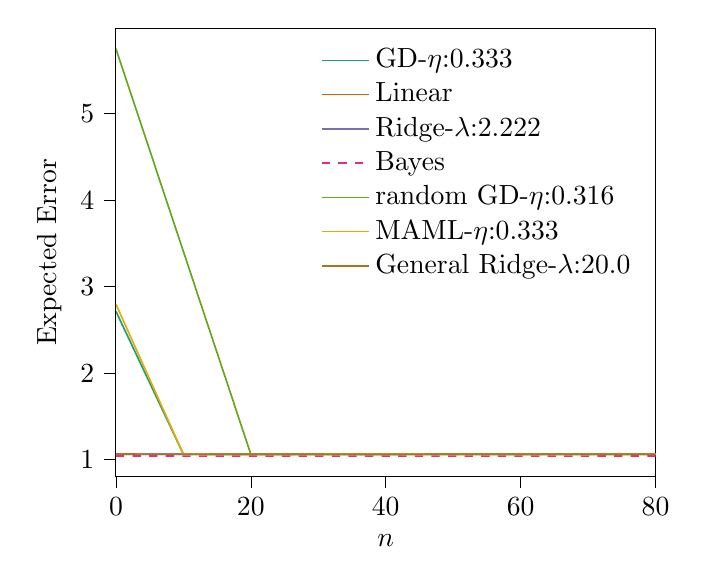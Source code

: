 % This file was created with tikzplotlib v0.10.1.
\begin{tikzpicture}

\definecolor{chocolate217952}{RGB}{217,95,2}
\definecolor{darkcyan27158119}{RGB}{27,158,119}
\definecolor{darkgoldenrod16611829}{RGB}{166,118,29}
\definecolor{darkgray176}{RGB}{176,176,176}
\definecolor{deeppink23141138}{RGB}{231,41,138}
\definecolor{lightslategray117112179}{RGB}{117,112,179}
\definecolor{olivedrab10216630}{RGB}{102,166,30}
\definecolor{orange2301712}{RGB}{230,171,2}

\begin{axis}[
legend cell align={left},
legend style={fill opacity=0.8, draw opacity=1, text opacity=1, draw=none},
tick align=outside,
tick pos=left,
x grid style={darkgray176},
xlabel={\(\displaystyle n\)},
xmin=0, xmax=80,
xtick style={color=black},
y grid style={darkgray176},
ylabel={Expected Error},
ymin=0.805, ymax=5.987,
ytick style={color=black}
]
\addplot [semithick, darkcyan27158119]
table {%
0 2.715
10 1.064
20 1.063
30 1.063
40 1.064
50 1.065
60 1.063
70 1.065
80 1.064
90 1.064
};
\addlegendentry{GD-$\eta$:0.333}
\addplot [semithick, chocolate217952]
table {%
0 1.065
20 1.063
40 1.064
60 1.064
80 1.064
};
\addlegendentry{Linear}
\addplot [semithick, lightslategray117112179]
table {%
0 1.061
10 1.063
20 1.063
30 1.064
40 1.063
50 1.063
60 1.062
70 1.063
80 1.062
90 1.062
};
\addlegendentry{Ridge-$\lambda$:2.222}
\addplot [semithick, deeppink23141138, dashed]
table {%
0 1.042
20 1.041
40 1.041
60 1.041
80 1.042
};
\addlegendentry{Bayes}
\addplot [semithick, olivedrab10216630]
table {%
0 5.751
20 1.063
40 1.063
60 1.063
80 1.063
};
\addlegendentry{random GD-$\eta$:0.316}
\addplot [semithick, orange2301712]
table {%
0 2.798
10 1.063
20 1.063
30 1.063
40 1.064
50 1.063
60 1.062
70 1.063
80 1.064
90 1.063
};
\addlegendentry{MAML-$\eta$:0.333}
\addplot [semithick, darkgoldenrod16611829]
table {%
0 1.062
10 1.061
20 1.063
30 1.062
40 1.06
50 1.063
60 1.062
70 1.063
80 1.063
90 1.063
};
\addlegendentry{General Ridge-$\lambda$:20.0}
\end{axis}

\end{tikzpicture}
